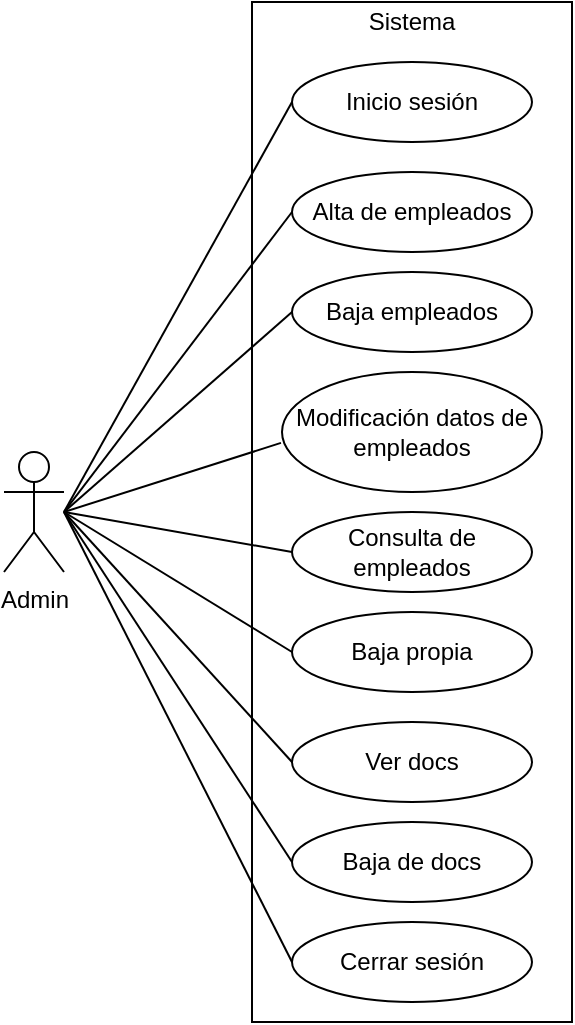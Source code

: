 <mxfile>
    <diagram id="Oss9AvRvS1b2bc10Z-wu" name="Page-1">
        <mxGraphModel dx="1066" dy="721" grid="1" gridSize="10" guides="1" tooltips="1" connect="1" arrows="1" fold="1" page="1" pageScale="1" pageWidth="827" pageHeight="1169" math="0" shadow="0">
            <root>
                <mxCell id="0"/>
                <mxCell id="1" parent="0"/>
                <mxCell id="2" value="Admin" style="shape=umlActor;verticalLabelPosition=bottom;verticalAlign=top;html=1;outlineConnect=0;" vertex="1" parent="1">
                    <mxGeometry x="130" y="380" width="30" height="60" as="geometry"/>
                </mxCell>
                <mxCell id="5" value="" style="rounded=0;whiteSpace=wrap;html=1;" vertex="1" parent="1">
                    <mxGeometry x="254" y="155" width="160" height="510" as="geometry"/>
                </mxCell>
                <mxCell id="6" value="Sistema" style="text;html=1;strokeColor=none;fillColor=none;align=center;verticalAlign=middle;whiteSpace=wrap;rounded=0;" vertex="1" parent="1">
                    <mxGeometry x="314" y="155" width="40" height="20" as="geometry"/>
                </mxCell>
                <mxCell id="7" value="Alta de empleados" style="ellipse;whiteSpace=wrap;html=1;" vertex="1" parent="1">
                    <mxGeometry x="274" y="240" width="120" height="40" as="geometry"/>
                </mxCell>
                <mxCell id="8" value="Baja empleados" style="ellipse;whiteSpace=wrap;html=1;" vertex="1" parent="1">
                    <mxGeometry x="274" y="290" width="120" height="40" as="geometry"/>
                </mxCell>
                <mxCell id="9" value="Modificación datos de empleados" style="ellipse;whiteSpace=wrap;html=1;" vertex="1" parent="1">
                    <mxGeometry x="269" y="340" width="130" height="60" as="geometry"/>
                </mxCell>
                <mxCell id="10" value="Consulta de empleados" style="ellipse;whiteSpace=wrap;html=1;" vertex="1" parent="1">
                    <mxGeometry x="274" y="410" width="120" height="40" as="geometry"/>
                </mxCell>
                <mxCell id="11" value="Baja propia" style="ellipse;whiteSpace=wrap;html=1;" vertex="1" parent="1">
                    <mxGeometry x="274" y="460" width="120" height="40" as="geometry"/>
                </mxCell>
                <mxCell id="12" value="Inicio sesión" style="ellipse;whiteSpace=wrap;html=1;" vertex="1" parent="1">
                    <mxGeometry x="274" y="185" width="120" height="40" as="geometry"/>
                </mxCell>
                <mxCell id="13" value="Cerrar sesión" style="ellipse;whiteSpace=wrap;html=1;" vertex="1" parent="1">
                    <mxGeometry x="274" y="615" width="120" height="40" as="geometry"/>
                </mxCell>
                <mxCell id="14" value="Baja de docs" style="ellipse;whiteSpace=wrap;html=1;" vertex="1" parent="1">
                    <mxGeometry x="274" y="565" width="120" height="40" as="geometry"/>
                </mxCell>
                <mxCell id="15" value="Ver docs" style="ellipse;whiteSpace=wrap;html=1;" vertex="1" parent="1">
                    <mxGeometry x="274" y="515" width="120" height="40" as="geometry"/>
                </mxCell>
                <mxCell id="17" value="" style="endArrow=none;html=1;entryX=0;entryY=0.5;entryDx=0;entryDy=0;" edge="1" parent="1" target="12">
                    <mxGeometry width="50" height="50" relative="1" as="geometry">
                        <mxPoint x="160" y="410" as="sourcePoint"/>
                        <mxPoint x="160" y="300" as="targetPoint"/>
                    </mxGeometry>
                </mxCell>
                <mxCell id="18" value="" style="endArrow=none;html=1;entryX=0;entryY=0.5;entryDx=0;entryDy=0;" edge="1" parent="1" target="7">
                    <mxGeometry width="50" height="50" relative="1" as="geometry">
                        <mxPoint x="160" y="410" as="sourcePoint"/>
                        <mxPoint x="230" y="340" as="targetPoint"/>
                    </mxGeometry>
                </mxCell>
                <mxCell id="19" value="" style="endArrow=none;html=1;entryX=0;entryY=0.5;entryDx=0;entryDy=0;" edge="1" parent="1" target="8">
                    <mxGeometry width="50" height="50" relative="1" as="geometry">
                        <mxPoint x="160" y="410" as="sourcePoint"/>
                        <mxPoint x="230" y="365" as="targetPoint"/>
                    </mxGeometry>
                </mxCell>
                <mxCell id="20" value="" style="endArrow=none;html=1;entryX=-0.004;entryY=0.591;entryDx=0;entryDy=0;entryPerimeter=0;" edge="1" parent="1" target="9">
                    <mxGeometry width="50" height="50" relative="1" as="geometry">
                        <mxPoint x="160" y="410" as="sourcePoint"/>
                        <mxPoint x="310" y="410" as="targetPoint"/>
                    </mxGeometry>
                </mxCell>
                <mxCell id="21" value="" style="endArrow=none;html=1;entryX=0;entryY=0.5;entryDx=0;entryDy=0;" edge="1" parent="1" target="10">
                    <mxGeometry width="50" height="50" relative="1" as="geometry">
                        <mxPoint x="160" y="410" as="sourcePoint"/>
                        <mxPoint x="310" y="410" as="targetPoint"/>
                    </mxGeometry>
                </mxCell>
                <mxCell id="22" value="" style="endArrow=none;html=1;entryX=0;entryY=0.5;entryDx=0;entryDy=0;" edge="1" parent="1" target="11">
                    <mxGeometry width="50" height="50" relative="1" as="geometry">
                        <mxPoint x="160" y="410" as="sourcePoint"/>
                        <mxPoint x="310" y="410" as="targetPoint"/>
                    </mxGeometry>
                </mxCell>
                <mxCell id="23" value="" style="endArrow=none;html=1;entryX=0;entryY=0.5;entryDx=0;entryDy=0;" edge="1" parent="1" target="15">
                    <mxGeometry width="50" height="50" relative="1" as="geometry">
                        <mxPoint x="160" y="410" as="sourcePoint"/>
                        <mxPoint x="310" y="410" as="targetPoint"/>
                    </mxGeometry>
                </mxCell>
                <mxCell id="24" value="" style="endArrow=none;html=1;entryX=0;entryY=0.5;entryDx=0;entryDy=0;" edge="1" parent="1" target="14">
                    <mxGeometry width="50" height="50" relative="1" as="geometry">
                        <mxPoint x="160" y="410" as="sourcePoint"/>
                        <mxPoint x="310" y="410" as="targetPoint"/>
                    </mxGeometry>
                </mxCell>
                <mxCell id="25" value="" style="endArrow=none;html=1;entryX=0;entryY=0.5;entryDx=0;entryDy=0;" edge="1" parent="1" target="13">
                    <mxGeometry width="50" height="50" relative="1" as="geometry">
                        <mxPoint x="160" y="410" as="sourcePoint"/>
                        <mxPoint x="310" y="410" as="targetPoint"/>
                    </mxGeometry>
                </mxCell>
            </root>
        </mxGraphModel>
    </diagram>
</mxfile>